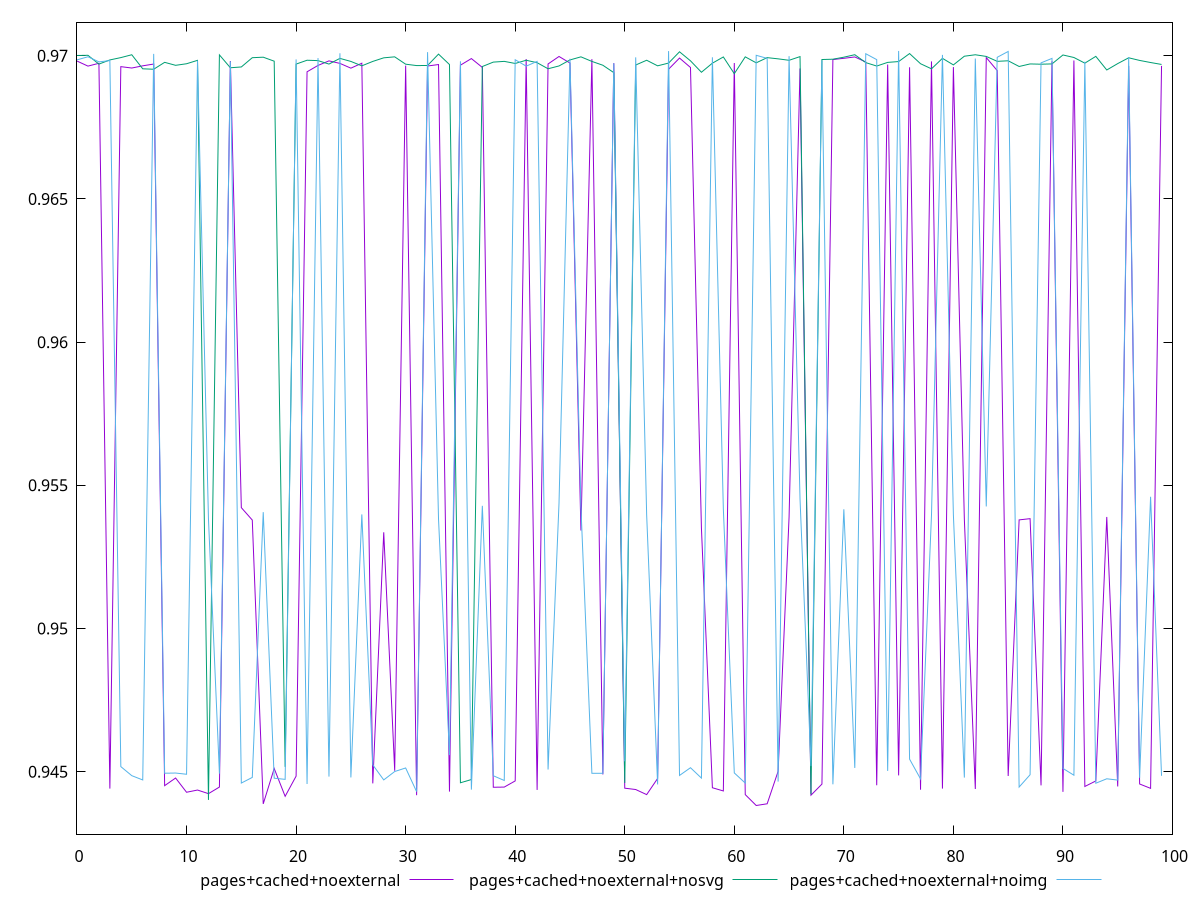 $_pagesCachedNoexternal <<EOF
0.969815714191809
0.9696395155677071
0.9697378940194878
0.944407819465668
0.9696207869410118
0.9695725549026792
0.9696492637468974
0.9697115720903988
0.9445116748948423
0.9447785388146521
0.9442810878921112
0.9443586186808409
0.9442324490512906
0.9444625992429347
0.9698165564331006
0.9542194858753041
0.9537871510506359
0.9438750611159565
0.9451102325570586
0.9441392428641504
0.9448441139703012
0.9694406971361349
0.969663217044503
0.9698222366867115
0.9697345911202331
0.9695679974116888
0.9697405056587474
0.9445910298060379
0.9533589819818202
0.9450313307539359
0.9696567983209751
0.9441786681803188
0.9696430229858461
0.9696943543274201
0.9443043341347634
0.9696721694350283
0.9699027612164445
0.9695940754595436
0.9444557176450321
0.9444615044764317
0.9446773993320652
0.9698856939992643
0.9443622913521781
0.9697141043757205
0.9699760042600412
0.9697465809730696
0.953421203936275
0.9698820435970718
0.9449035728057286
0.9697441940155692
0.9444233687977306
0.9443766349475476
0.9441986655574282
0.9447618001468132
0.969532044507188
0.9699204658925562
0.9695918608249618
0.9535025597538733
0.9444387070232205
0.9443265436844661
0.9697480525706881
0.9441990641556408
0.943818659790264
0.9438781687915663
0.9450116370946606
0.9538912946715461
0.9695559620850455
0.9441787466095344
0.9445661868245683
0.9698689069501023
0.9699120614787262
0.969959606949522
0.9697838950685733
0.9445262174955569
0.9696949741683276
0.9448702923983228
0.9695979823261709
0.9443700211147269
0.9698030070569302
0.9444098667759522
0.9696055520865872
0.9538105127530174
0.9443949673544476
0.9699384140864882
0.9694831264081069
0.9448485597514347
0.95379293662775
0.9538354092575859
0.9445212225933786
0.9698091907895345
0.9442954436512041
0.9698363716171208
0.9444827850093174
0.9446764630744705
0.9538944812216695
0.944483299697082
0.9696421776319804
0.9445697538861441
0.9444174427467722
0.9696467459599122
EOF
$_pagesCachedNoexternalNosvg <<EOF
0.9700107803240366
0.9700166600531559
0.9697095066504458
0.9698550325088668
0.9699365552313284
0.9700360962366326
0.9695451312795074
0.9695300974057512
0.9697711344712698
0.969667082240881
0.9697217901947199
0.9698405808168402
0.944014244639886
0.9700310841017615
0.9695820827837802
0.9696096829902566
0.9699333020566764
0.9699508522118558
0.9698117805454742
0.9451669950018056
0.9697099736274064
0.9698443956371159
0.9698315350484821
0.9697107638855569
0.9699091821722606
0.9698030608320314
0.9696489400389536
0.9698033297066131
0.9699289045482178
0.969963117316427
0.9697066508059482
0.969658272726905
0.9696615270451561
0.9700584926284999
0.9696947226396673
0.9446124376045278
0.9447254936586625
0.9696253753319173
0.969779196559059
0.9698048533001349
0.9697318265588533
0.9698441449072933
0.9697583793773867
0.9695468975366179
0.9696449834290888
0.9698551220345708
0.9699633674088205
0.969803508955478
0.9696700483395224
0.9694120224018727
0.9446072780495622
0.9696778491869468
0.9698442344538125
0.9696493806408868
0.969745378535942
0.9701394823331744
0.9698239030027952
0.9694249435296437
0.9697417530916069
0.9699590352616996
0.9693750106263412
0.9699627689712154
0.9697539564443068
0.9699353040371371
0.9698931728549967
0.9698427479594284
0.9699713785875592
0.9442112173398278
0.9698694797418537
0.9698801198636471
0.9699510487648119
0.9700374339037298
0.9697614114926156
0.9696418179023387
0.9697694573113832
0.9697983283871681
0.9700776796751519
0.9697229214125731
0.9695447167402349
0.9699106665573782
0.9696816233271265
0.969985039963794
0.9700355076509202
0.9699777901111473
0.9698060183676762
0.9698255692596505
0.9696267247738234
0.9697153435295339
0.9697059682514272
0.9697164030699656
0.9700283905250349
0.9699403622302367
0.9697430812571258
0.9699796473237121
0.9695040201750877
0.969727320334605
0.9699297000631566
0.9698379120489751
0.9697647483873588
0.9696976690339734
EOF
$_pagesCachedNoexternalNoimg <<EOF
0.969857181078521
0.9699656449742463
0.969788198634145
0.9698320187278098
0.9451770848181873
0.9448604876920915
0.9447107474932676
0.9700664428913762
0.9449455037171728
0.9449522915849652
0.9449094621537639
0.9698298869184737
0.9538288441888962
0.9449312456624568
0.969803634429276
0.9446023069149881
0.9447991706627926
0.9540636907825161
0.9447718488981502
0.9447312706197232
0.969872612072739
0.9445694805029379
0.9699190533414764
0.9448276270625072
0.9700868381819792
0.9447988394976587
0.9539842103139042
0.9452375298847111
0.9447120408801053
0.9450048988464741
0.9451291744315955
0.9443030417368379
0.9701264359305592
0.9538262857624084
0.9455812772027243
0.9698085903758702
0.9443730345745336
0.9542839510617946
0.9448579438830269
0.9446922156810866
0.969861943389754
0.9696382564309539
0.9698037061284385
0.9450745905381577
0.9543853878644386
0.9698966077179955
0.954246898124405
0.9449439347232489
0.9449436624158658
0.9697369247144061
0.945361588903124
0.9699464920970178
0.9539681200311324
0.9445530435239454
0.970164674804684
0.9448682484831179
0.9451378642860906
0.9447757394992307
0.9699472694424169
0.9541735054093602
0.9449562460873555
0.9446017473207604
0.9700174897578542
0.9699098081235418
0.944652904059021
0.9699865397924918
0.9545223275454326
0.9451938599750356
0.9698390225614537
0.94455815393791
0.9541619448748186
0.9451296079727636
0.9700719324132829
0.96986586387637
0.9450252546620488
0.9701695035748684
0.9454372793080527
0.9447482485617111
0.9539555952456275
0.9700325467734433
0.9539632456382352
0.9447933134146437
0.9699048002785073
0.9542619770243551
0.9699469567188133
0.9701514042082251
0.9444628924818315
0.9448926752477695
0.9697529156936776
0.9699087708282816
0.9451138050778094
0.9448758334575414
0.9697933444633361
0.9445964310115766
0.9447516658744461
0.9447056582675607
0.9699543900383729
0.9447843060532675
0.9546004703829503
0.9448557179940339
EOF
set key outside below
set terminal pngcairo
set output "report_00004_2020-11-02T20-21-41.718Z/first-contentful-paint/first-contentful-paint_pages+cached+noexternal_pages+cached+noexternal+nosvg_pages+cached+noexternal+noimg.png"
set yrange [0.942818659790264:0.9711695035748684]
plot $_pagesCachedNoexternal title "pages+cached+noexternal" with line ,$_pagesCachedNoexternalNosvg title "pages+cached+noexternal+nosvg" with line ,$_pagesCachedNoexternalNoimg title "pages+cached+noexternal+noimg" with line ,